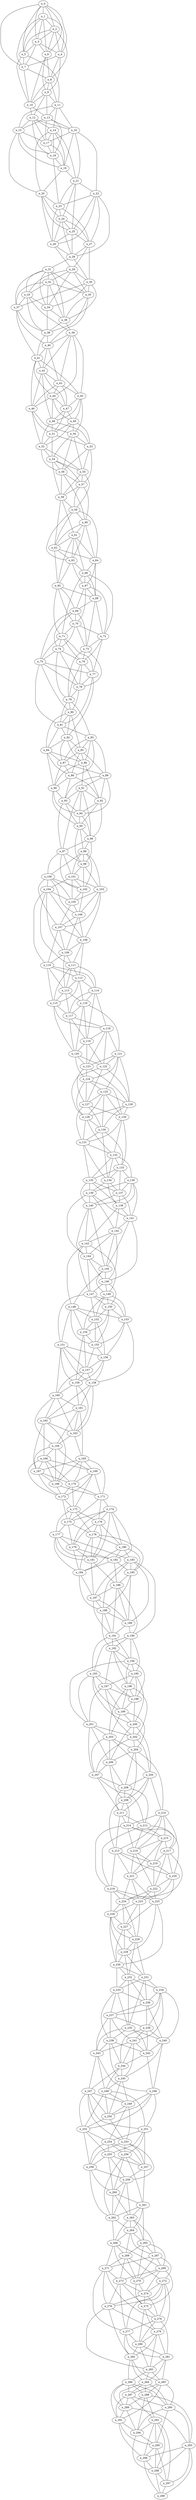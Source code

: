graph grafoBarabasi_300_7  {
n_0;
n_1;
n_2;
n_3;
n_4;
n_5;
n_6;
n_7;
n_8;
n_9;
n_10;
n_11;
n_12;
n_13;
n_14;
n_15;
n_16;
n_17;
n_18;
n_19;
n_20;
n_21;
n_22;
n_23;
n_24;
n_25;
n_26;
n_27;
n_28;
n_29;
n_30;
n_31;
n_32;
n_33;
n_34;
n_35;
n_36;
n_37;
n_38;
n_39;
n_40;
n_41;
n_42;
n_43;
n_44;
n_45;
n_46;
n_47;
n_48;
n_49;
n_50;
n_51;
n_52;
n_53;
n_54;
n_55;
n_56;
n_57;
n_58;
n_59;
n_60;
n_61;
n_62;
n_63;
n_64;
n_65;
n_66;
n_67;
n_68;
n_69;
n_70;
n_71;
n_72;
n_73;
n_74;
n_75;
n_76;
n_77;
n_78;
n_79;
n_80;
n_81;
n_82;
n_83;
n_84;
n_85;
n_86;
n_87;
n_88;
n_89;
n_90;
n_91;
n_92;
n_93;
n_94;
n_95;
n_96;
n_97;
n_98;
n_99;
n_100;
n_101;
n_102;
n_103;
n_104;
n_105;
n_106;
n_107;
n_108;
n_109;
n_110;
n_111;
n_112;
n_113;
n_114;
n_115;
n_116;
n_117;
n_118;
n_119;
n_120;
n_121;
n_122;
n_123;
n_124;
n_125;
n_126;
n_127;
n_128;
n_129;
n_130;
n_131;
n_132;
n_133;
n_134;
n_135;
n_136;
n_137;
n_138;
n_139;
n_140;
n_141;
n_142;
n_143;
n_144;
n_145;
n_146;
n_147;
n_148;
n_149;
n_150;
n_151;
n_152;
n_153;
n_154;
n_155;
n_156;
n_157;
n_158;
n_159;
n_160;
n_161;
n_162;
n_163;
n_164;
n_165;
n_166;
n_167;
n_168;
n_169;
n_170;
n_171;
n_172;
n_173;
n_174;
n_175;
n_176;
n_177;
n_178;
n_179;
n_180;
n_181;
n_182;
n_183;
n_184;
n_185;
n_186;
n_187;
n_188;
n_189;
n_190;
n_191;
n_192;
n_193;
n_194;
n_195;
n_196;
n_197;
n_198;
n_199;
n_200;
n_201;
n_202;
n_203;
n_204;
n_205;
n_206;
n_207;
n_208;
n_209;
n_210;
n_211;
n_212;
n_213;
n_214;
n_215;
n_216;
n_217;
n_218;
n_219;
n_220;
n_221;
n_222;
n_223;
n_224;
n_225;
n_226;
n_227;
n_228;
n_229;
n_230;
n_231;
n_232;
n_233;
n_234;
n_235;
n_236;
n_237;
n_238;
n_239;
n_240;
n_241;
n_242;
n_243;
n_244;
n_245;
n_246;
n_247;
n_248;
n_249;
n_250;
n_251;
n_252;
n_253;
n_254;
n_255;
n_256;
n_257;
n_258;
n_259;
n_260;
n_261;
n_262;
n_263;
n_264;
n_265;
n_266;
n_267;
n_268;
n_269;
n_270;
n_271;
n_272;
n_273;
n_274;
n_275;
n_276;
n_277;
n_278;
n_279;
n_280;
n_281;
n_282;
n_283;
n_284;
n_285;
n_286;
n_287;
n_288;
n_289;
n_290;
n_291;
n_292;
n_293;
n_294;
n_295;
n_296;
n_297;
n_298;
n_299;
n_0 -- n_1;
n_0 -- n_2;
n_0 -- n_3;
n_0 -- n_4;
n_0 -- n_5;
n_0 -- n_6;
n_0 -- n_7;
n_1 -- n_2;
n_1 -- n_3;
n_1 -- n_4;
n_1 -- n_5;
n_1 -- n_6;
n_1 -- n_7;
n_2 -- n_3;
n_2 -- n_4;
n_2 -- n_5;
n_2 -- n_6;
n_2 -- n_8;
n_3 -- n_4;
n_3 -- n_5;
n_3 -- n_6;
n_3 -- n_7;
n_4 -- n_7;
n_4 -- n_8;
n_4 -- n_9;
n_5 -- n_7;
n_5 -- n_10;
n_5 -- n_11;
n_6 -- n_8;
n_6 -- n_9;
n_6 -- n_10;
n_7 -- n_8;
n_7 -- n_10;
n_8 -- n_9;
n_8 -- n_10;
n_8 -- n_11;
n_9 -- n_10;
n_9 -- n_11;
n_9 -- n_12;
n_9 -- n_13;
n_10 -- n_12;
n_10 -- n_13;
n_11 -- n_13;
n_11 -- n_14;
n_11 -- n_15;
n_11 -- n_16;
n_12 -- n_14;
n_12 -- n_15;
n_12 -- n_16;
n_12 -- n_17;
n_12 -- n_18;
n_13 -- n_15;
n_13 -- n_16;
n_13 -- n_17;
n_13 -- n_18;
n_14 -- n_17;
n_14 -- n_18;
n_14 -- n_19;
n_14 -- n_20;
n_14 -- n_21;
n_15 -- n_17;
n_15 -- n_18;
n_15 -- n_19;
n_15 -- n_20;
n_16 -- n_17;
n_16 -- n_19;
n_16 -- n_21;
n_16 -- n_22;
n_17 -- n_18;
n_17 -- n_19;
n_18 -- n_19;
n_18 -- n_23;
n_19 -- n_20;
n_19 -- n_21;
n_20 -- n_23;
n_20 -- n_24;
n_20 -- n_25;
n_20 -- n_26;
n_21 -- n_22;
n_21 -- n_23;
n_21 -- n_24;
n_21 -- n_25;
n_22 -- n_23;
n_22 -- n_25;
n_22 -- n_26;
n_22 -- n_27;
n_22 -- n_28;
n_23 -- n_24;
n_23 -- n_26;
n_23 -- n_27;
n_24 -- n_25;
n_24 -- n_26;
n_24 -- n_27;
n_24 -- n_28;
n_25 -- n_26;
n_25 -- n_27;
n_25 -- n_28;
n_26 -- n_28;
n_26 -- n_29;
n_27 -- n_28;
n_27 -- n_29;
n_27 -- n_30;
n_28 -- n_30;
n_28 -- n_31;
n_29 -- n_30;
n_29 -- n_32;
n_29 -- n_33;
n_29 -- n_34;
n_29 -- n_35;
n_30 -- n_34;
n_30 -- n_35;
n_30 -- n_36;
n_30 -- n_37;
n_31 -- n_32;
n_31 -- n_33;
n_31 -- n_34;
n_31 -- n_35;
n_31 -- n_36;
n_31 -- n_37;
n_32 -- n_33;
n_32 -- n_34;
n_32 -- n_35;
n_32 -- n_36;
n_32 -- n_37;
n_33 -- n_34;
n_33 -- n_37;
n_33 -- n_38;
n_33 -- n_39;
n_34 -- n_36;
n_34 -- n_38;
n_35 -- n_36;
n_35 -- n_38;
n_35 -- n_40;
n_36 -- n_38;
n_36 -- n_39;
n_37 -- n_38;
n_37 -- n_40;
n_37 -- n_41;
n_38 -- n_40;
n_38 -- n_41;
n_39 -- n_40;
n_39 -- n_42;
n_39 -- n_43;
n_39 -- n_44;
n_39 -- n_45;
n_40 -- n_41;
n_40 -- n_42;
n_40 -- n_43;
n_41 -- n_42;
n_41 -- n_44;
n_41 -- n_45;
n_41 -- n_46;
n_42 -- n_43;
n_42 -- n_46;
n_42 -- n_47;
n_42 -- n_48;
n_43 -- n_44;
n_43 -- n_45;
n_43 -- n_46;
n_43 -- n_47;
n_44 -- n_46;
n_44 -- n_47;
n_44 -- n_48;
n_44 -- n_49;
n_45 -- n_47;
n_45 -- n_48;
n_45 -- n_49;
n_45 -- n_50;
n_46 -- n_50;
n_46 -- n_51;
n_46 -- n_52;
n_47 -- n_48;
n_47 -- n_49;
n_47 -- n_51;
n_48 -- n_51;
n_48 -- n_52;
n_48 -- n_53;
n_49 -- n_50;
n_49 -- n_51;
n_49 -- n_52;
n_49 -- n_53;
n_50 -- n_53;
n_50 -- n_54;
n_50 -- n_55;
n_50 -- n_56;
n_51 -- n_52;
n_51 -- n_53;
n_51 -- n_54;
n_52 -- n_54;
n_52 -- n_55;
n_52 -- n_56;
n_53 -- n_55;
n_53 -- n_56;
n_53 -- n_57;
n_54 -- n_55;
n_54 -- n_56;
n_54 -- n_57;
n_54 -- n_58;
n_55 -- n_57;
n_55 -- n_58;
n_55 -- n_59;
n_56 -- n_57;
n_56 -- n_58;
n_56 -- n_60;
n_57 -- n_58;
n_57 -- n_59;
n_57 -- n_60;
n_58 -- n_59;
n_58 -- n_61;
n_58 -- n_62;
n_59 -- n_60;
n_59 -- n_62;
n_59 -- n_63;
n_59 -- n_64;
n_60 -- n_61;
n_60 -- n_62;
n_60 -- n_63;
n_60 -- n_64;
n_61 -- n_62;
n_61 -- n_63;
n_61 -- n_64;
n_61 -- n_65;
n_61 -- n_66;
n_62 -- n_63;
n_62 -- n_64;
n_62 -- n_65;
n_63 -- n_65;
n_63 -- n_66;
n_63 -- n_67;
n_64 -- n_66;
n_64 -- n_67;
n_64 -- n_68;
n_65 -- n_68;
n_65 -- n_69;
n_65 -- n_70;
n_65 -- n_71;
n_66 -- n_67;
n_66 -- n_68;
n_66 -- n_71;
n_66 -- n_72;
n_67 -- n_68;
n_67 -- n_69;
n_67 -- n_70;
n_67 -- n_72;
n_68 -- n_69;
n_68 -- n_72;
n_68 -- n_73;
n_69 -- n_70;
n_69 -- n_73;
n_69 -- n_74;
n_69 -- n_75;
n_70 -- n_71;
n_70 -- n_72;
n_70 -- n_73;
n_70 -- n_74;
n_71 -- n_74;
n_71 -- n_75;
n_71 -- n_76;
n_71 -- n_77;
n_72 -- n_73;
n_72 -- n_76;
n_72 -- n_77;
n_73 -- n_76;
n_73 -- n_78;
n_73 -- n_79;
n_74 -- n_75;
n_74 -- n_76;
n_74 -- n_78;
n_74 -- n_79;
n_75 -- n_77;
n_75 -- n_78;
n_75 -- n_80;
n_75 -- n_81;
n_76 -- n_77;
n_76 -- n_78;
n_76 -- n_79;
n_77 -- n_78;
n_77 -- n_81;
n_77 -- n_82;
n_78 -- n_79;
n_78 -- n_80;
n_79 -- n_80;
n_79 -- n_81;
n_79 -- n_83;
n_80 -- n_81;
n_80 -- n_82;
n_80 -- n_84;
n_80 -- n_85;
n_81 -- n_82;
n_81 -- n_83;
n_81 -- n_84;
n_82 -- n_84;
n_82 -- n_85;
n_82 -- n_86;
n_82 -- n_87;
n_83 -- n_85;
n_83 -- n_86;
n_83 -- n_87;
n_83 -- n_88;
n_83 -- n_89;
n_84 -- n_86;
n_84 -- n_87;
n_84 -- n_88;
n_84 -- n_90;
n_85 -- n_86;
n_85 -- n_87;
n_85 -- n_88;
n_85 -- n_89;
n_86 -- n_90;
n_86 -- n_91;
n_86 -- n_92;
n_87 -- n_88;
n_87 -- n_89;
n_87 -- n_90;
n_88 -- n_90;
n_88 -- n_92;
n_88 -- n_93;
n_89 -- n_91;
n_89 -- n_92;
n_89 -- n_93;
n_89 -- n_94;
n_90 -- n_93;
n_90 -- n_94;
n_90 -- n_95;
n_91 -- n_92;
n_91 -- n_93;
n_91 -- n_94;
n_91 -- n_96;
n_91 -- n_97;
n_92 -- n_94;
n_92 -- n_95;
n_92 -- n_96;
n_93 -- n_94;
n_93 -- n_95;
n_93 -- n_97;
n_94 -- n_95;
n_94 -- n_96;
n_95 -- n_96;
n_95 -- n_98;
n_95 -- n_99;
n_96 -- n_97;
n_96 -- n_98;
n_96 -- n_99;
n_97 -- n_99;
n_97 -- n_100;
n_97 -- n_101;
n_97 -- n_102;
n_98 -- n_99;
n_98 -- n_100;
n_98 -- n_101;
n_98 -- n_102;
n_98 -- n_103;
n_99 -- n_101;
n_99 -- n_102;
n_99 -- n_103;
n_100 -- n_102;
n_100 -- n_104;
n_100 -- n_105;
n_100 -- n_106;
n_100 -- n_107;
n_101 -- n_102;
n_101 -- n_103;
n_101 -- n_104;
n_101 -- n_105;
n_102 -- n_105;
n_102 -- n_106;
n_103 -- n_105;
n_103 -- n_106;
n_103 -- n_107;
n_103 -- n_108;
n_104 -- n_105;
n_104 -- n_108;
n_104 -- n_109;
n_104 -- n_110;
n_104 -- n_111;
n_105 -- n_106;
n_105 -- n_107;
n_106 -- n_107;
n_106 -- n_108;
n_106 -- n_109;
n_107 -- n_108;
n_107 -- n_109;
n_107 -- n_110;
n_108 -- n_109;
n_108 -- n_111;
n_108 -- n_112;
n_109 -- n_110;
n_109 -- n_111;
n_109 -- n_113;
n_110 -- n_112;
n_110 -- n_113;
n_110 -- n_114;
n_110 -- n_115;
n_111 -- n_112;
n_111 -- n_113;
n_111 -- n_114;
n_111 -- n_115;
n_112 -- n_113;
n_112 -- n_114;
n_112 -- n_115;
n_112 -- n_116;
n_113 -- n_115;
n_113 -- n_116;
n_113 -- n_117;
n_114 -- n_116;
n_114 -- n_117;
n_114 -- n_118;
n_114 -- n_119;
n_115 -- n_117;
n_115 -- n_118;
n_115 -- n_120;
n_116 -- n_117;
n_116 -- n_119;
n_116 -- n_120;
n_116 -- n_121;
n_117 -- n_118;
n_117 -- n_119;
n_117 -- n_120;
n_118 -- n_119;
n_118 -- n_121;
n_118 -- n_122;
n_118 -- n_123;
n_119 -- n_120;
n_119 -- n_122;
n_119 -- n_123;
n_120 -- n_122;
n_120 -- n_123;
n_120 -- n_124;
n_121 -- n_122;
n_121 -- n_123;
n_121 -- n_124;
n_121 -- n_125;
n_121 -- n_126;
n_122 -- n_126;
n_122 -- n_127;
n_122 -- n_128;
n_123 -- n_124;
n_123 -- n_126;
n_123 -- n_127;
n_124 -- n_125;
n_124 -- n_127;
n_124 -- n_128;
n_124 -- n_129;
n_125 -- n_126;
n_125 -- n_127;
n_125 -- n_128;
n_125 -- n_129;
n_125 -- n_130;
n_126 -- n_128;
n_126 -- n_129;
n_126 -- n_130;
n_127 -- n_129;
n_127 -- n_130;
n_127 -- n_131;
n_128 -- n_130;
n_128 -- n_131;
n_128 -- n_132;
n_129 -- n_131;
n_129 -- n_132;
n_129 -- n_133;
n_130 -- n_131;
n_130 -- n_133;
n_130 -- n_134;
n_131 -- n_132;
n_131 -- n_134;
n_131 -- n_135;
n_132 -- n_133;
n_132 -- n_134;
n_132 -- n_135;
n_132 -- n_136;
n_133 -- n_134;
n_133 -- n_135;
n_133 -- n_136;
n_133 -- n_137;
n_134 -- n_137;
n_134 -- n_138;
n_134 -- n_139;
n_135 -- n_137;
n_135 -- n_138;
n_135 -- n_139;
n_135 -- n_140;
n_136 -- n_137;
n_136 -- n_138;
n_136 -- n_139;
n_136 -- n_140;
n_136 -- n_141;
n_137 -- n_138;
n_137 -- n_140;
n_137 -- n_141;
n_138 -- n_141;
n_138 -- n_142;
n_138 -- n_143;
n_139 -- n_140;
n_139 -- n_141;
n_139 -- n_142;
n_139 -- n_144;
n_140 -- n_143;
n_140 -- n_144;
n_140 -- n_145;
n_141 -- n_142;
n_141 -- n_145;
n_141 -- n_146;
n_142 -- n_143;
n_142 -- n_144;
n_142 -- n_145;
n_142 -- n_146;
n_143 -- n_144;
n_143 -- n_147;
n_143 -- n_148;
n_143 -- n_149;
n_144 -- n_145;
n_144 -- n_146;
n_144 -- n_147;
n_145 -- n_146;
n_145 -- n_148;
n_145 -- n_149;
n_146 -- n_147;
n_146 -- n_149;
n_146 -- n_150;
n_147 -- n_150;
n_147 -- n_151;
n_147 -- n_152;
n_147 -- n_153;
n_148 -- n_151;
n_148 -- n_152;
n_148 -- n_153;
n_148 -- n_154;
n_148 -- n_155;
n_149 -- n_150;
n_149 -- n_152;
n_149 -- n_153;
n_149 -- n_154;
n_150 -- n_152;
n_150 -- n_153;
n_150 -- n_154;
n_150 -- n_155;
n_151 -- n_156;
n_151 -- n_157;
n_151 -- n_158;
n_151 -- n_159;
n_151 -- n_160;
n_152 -- n_154;
n_152 -- n_155;
n_152 -- n_156;
n_153 -- n_155;
n_153 -- n_156;
n_153 -- n_158;
n_154 -- n_155;
n_154 -- n_157;
n_154 -- n_159;
n_155 -- n_156;
n_155 -- n_157;
n_156 -- n_157;
n_156 -- n_158;
n_156 -- n_159;
n_157 -- n_158;
n_157 -- n_159;
n_157 -- n_160;
n_158 -- n_161;
n_158 -- n_162;
n_158 -- n_163;
n_159 -- n_160;
n_159 -- n_161;
n_159 -- n_163;
n_160 -- n_161;
n_160 -- n_162;
n_160 -- n_163;
n_160 -- n_164;
n_161 -- n_162;
n_161 -- n_163;
n_161 -- n_164;
n_161 -- n_165;
n_162 -- n_163;
n_162 -- n_166;
n_162 -- n_167;
n_162 -- n_168;
n_163 -- n_164;
n_163 -- n_165;
n_164 -- n_166;
n_164 -- n_167;
n_164 -- n_168;
n_164 -- n_169;
n_165 -- n_167;
n_165 -- n_168;
n_165 -- n_169;
n_165 -- n_170;
n_165 -- n_171;
n_166 -- n_167;
n_166 -- n_168;
n_166 -- n_169;
n_166 -- n_170;
n_166 -- n_172;
n_167 -- n_168;
n_167 -- n_170;
n_167 -- n_172;
n_168 -- n_171;
n_168 -- n_172;
n_169 -- n_170;
n_169 -- n_171;
n_169 -- n_172;
n_169 -- n_173;
n_170 -- n_171;
n_170 -- n_172;
n_170 -- n_173;
n_171 -- n_174;
n_171 -- n_175;
n_171 -- n_176;
n_172 -- n_173;
n_172 -- n_175;
n_173 -- n_175;
n_173 -- n_176;
n_173 -- n_177;
n_173 -- n_178;
n_174 -- n_175;
n_174 -- n_176;
n_174 -- n_179;
n_174 -- n_180;
n_174 -- n_181;
n_174 -- n_182;
n_175 -- n_177;
n_175 -- n_178;
n_175 -- n_179;
n_176 -- n_178;
n_176 -- n_179;
n_176 -- n_180;
n_176 -- n_181;
n_177 -- n_179;
n_177 -- n_181;
n_177 -- n_182;
n_177 -- n_183;
n_177 -- n_184;
n_178 -- n_180;
n_178 -- n_181;
n_178 -- n_184;
n_178 -- n_185;
n_179 -- n_181;
n_179 -- n_182;
n_179 -- n_184;
n_180 -- n_182;
n_180 -- n_183;
n_180 -- n_184;
n_180 -- n_185;
n_181 -- n_186;
n_181 -- n_187;
n_182 -- n_184;
n_182 -- n_185;
n_182 -- n_186;
n_183 -- n_185;
n_183 -- n_187;
n_183 -- n_188;
n_183 -- n_189;
n_183 -- n_190;
n_184 -- n_187;
n_184 -- n_188;
n_185 -- n_186;
n_185 -- n_188;
n_185 -- n_189;
n_186 -- n_187;
n_186 -- n_189;
n_186 -- n_190;
n_186 -- n_191;
n_187 -- n_188;
n_187 -- n_189;
n_187 -- n_191;
n_188 -- n_189;
n_188 -- n_191;
n_188 -- n_192;
n_189 -- n_190;
n_189 -- n_191;
n_190 -- n_192;
n_190 -- n_193;
n_190 -- n_194;
n_190 -- n_195;
n_191 -- n_192;
n_191 -- n_193;
n_191 -- n_194;
n_192 -- n_194;
n_192 -- n_195;
n_192 -- n_196;
n_192 -- n_197;
n_193 -- n_197;
n_193 -- n_198;
n_193 -- n_199;
n_193 -- n_200;
n_193 -- n_201;
n_194 -- n_195;
n_194 -- n_196;
n_194 -- n_198;
n_194 -- n_201;
n_195 -- n_196;
n_195 -- n_197;
n_195 -- n_198;
n_195 -- n_200;
n_196 -- n_198;
n_196 -- n_199;
n_196 -- n_202;
n_196 -- n_203;
n_197 -- n_198;
n_197 -- n_199;
n_197 -- n_201;
n_197 -- n_202;
n_198 -- n_199;
n_198 -- n_200;
n_199 -- n_200;
n_199 -- n_203;
n_199 -- n_204;
n_200 -- n_202;
n_200 -- n_205;
n_200 -- n_206;
n_201 -- n_202;
n_201 -- n_203;
n_201 -- n_206;
n_201 -- n_207;
n_202 -- n_204;
n_202 -- n_205;
n_202 -- n_207;
n_203 -- n_204;
n_203 -- n_205;
n_203 -- n_206;
n_203 -- n_207;
n_204 -- n_206;
n_204 -- n_208;
n_204 -- n_209;
n_204 -- n_210;
n_205 -- n_208;
n_205 -- n_209;
n_205 -- n_210;
n_205 -- n_211;
n_206 -- n_207;
n_206 -- n_208;
n_206 -- n_209;
n_207 -- n_208;
n_207 -- n_211;
n_207 -- n_212;
n_208 -- n_209;
n_208 -- n_211;
n_208 -- n_212;
n_209 -- n_211;
n_209 -- n_213;
n_209 -- n_214;
n_210 -- n_213;
n_210 -- n_214;
n_210 -- n_215;
n_210 -- n_216;
n_210 -- n_217;
n_211 -- n_212;
n_211 -- n_213;
n_211 -- n_214;
n_212 -- n_215;
n_212 -- n_216;
n_212 -- n_217;
n_212 -- n_218;
n_213 -- n_218;
n_213 -- n_219;
n_213 -- n_220;
n_213 -- n_221;
n_214 -- n_215;
n_214 -- n_216;
n_214 -- n_218;
n_214 -- n_220;
n_215 -- n_216;
n_215 -- n_217;
n_215 -- n_219;
n_215 -- n_221;
n_216 -- n_219;
n_216 -- n_221;
n_216 -- n_222;
n_217 -- n_219;
n_217 -- n_220;
n_217 -- n_222;
n_217 -- n_223;
n_218 -- n_223;
n_218 -- n_224;
n_218 -- n_225;
n_218 -- n_226;
n_219 -- n_220;
n_219 -- n_221;
n_219 -- n_222;
n_220 -- n_222;
n_220 -- n_224;
n_220 -- n_225;
n_221 -- n_223;
n_221 -- n_224;
n_221 -- n_225;
n_222 -- n_223;
n_222 -- n_224;
n_222 -- n_225;
n_223 -- n_226;
n_223 -- n_227;
n_223 -- n_228;
n_224 -- n_226;
n_224 -- n_227;
n_224 -- n_228;
n_225 -- n_227;
n_225 -- n_229;
n_225 -- n_230;
n_226 -- n_227;
n_226 -- n_228;
n_226 -- n_229;
n_226 -- n_230;
n_227 -- n_228;
n_227 -- n_229;
n_227 -- n_230;
n_228 -- n_229;
n_228 -- n_231;
n_228 -- n_232;
n_229 -- n_230;
n_229 -- n_231;
n_229 -- n_232;
n_230 -- n_231;
n_230 -- n_232;
n_230 -- n_233;
n_231 -- n_233;
n_231 -- n_234;
n_231 -- n_235;
n_231 -- n_236;
n_232 -- n_233;
n_232 -- n_234;
n_232 -- n_235;
n_232 -- n_236;
n_233 -- n_235;
n_233 -- n_236;
n_233 -- n_237;
n_233 -- n_238;
n_234 -- n_236;
n_234 -- n_237;
n_234 -- n_239;
n_234 -- n_240;
n_234 -- n_241;
n_235 -- n_238;
n_235 -- n_240;
n_235 -- n_242;
n_235 -- n_243;
n_236 -- n_237;
n_236 -- n_239;
n_236 -- n_240;
n_237 -- n_238;
n_237 -- n_239;
n_237 -- n_241;
n_237 -- n_243;
n_238 -- n_242;
n_238 -- n_243;
n_238 -- n_244;
n_238 -- n_245;
n_239 -- n_240;
n_239 -- n_241;
n_239 -- n_242;
n_239 -- n_244;
n_240 -- n_242;
n_240 -- n_245;
n_240 -- n_246;
n_241 -- n_242;
n_241 -- n_243;
n_241 -- n_244;
n_241 -- n_245;
n_242 -- n_244;
n_242 -- n_246;
n_243 -- n_246;
n_243 -- n_247;
n_243 -- n_248;
n_244 -- n_245;
n_244 -- n_247;
n_244 -- n_248;
n_245 -- n_248;
n_245 -- n_249;
n_245 -- n_250;
n_246 -- n_249;
n_246 -- n_250;
n_246 -- n_251;
n_246 -- n_252;
n_247 -- n_249;
n_247 -- n_250;
n_247 -- n_251;
n_247 -- n_252;
n_247 -- n_253;
n_248 -- n_249;
n_248 -- n_250;
n_248 -- n_251;
n_248 -- n_252;
n_249 -- n_250;
n_249 -- n_253;
n_249 -- n_254;
n_250 -- n_252;
n_250 -- n_253;
n_251 -- n_254;
n_251 -- n_255;
n_251 -- n_256;
n_251 -- n_257;
n_252 -- n_254;
n_252 -- n_255;
n_252 -- n_258;
n_253 -- n_256;
n_253 -- n_257;
n_253 -- n_258;
n_253 -- n_259;
n_254 -- n_255;
n_254 -- n_256;
n_254 -- n_257;
n_254 -- n_258;
n_255 -- n_257;
n_255 -- n_258;
n_255 -- n_259;
n_255 -- n_260;
n_256 -- n_257;
n_256 -- n_260;
n_256 -- n_261;
n_256 -- n_262;
n_257 -- n_259;
n_257 -- n_261;
n_258 -- n_259;
n_258 -- n_260;
n_258 -- n_262;
n_259 -- n_260;
n_259 -- n_262;
n_259 -- n_263;
n_260 -- n_261;
n_260 -- n_262;
n_260 -- n_263;
n_261 -- n_262;
n_261 -- n_263;
n_261 -- n_264;
n_261 -- n_265;
n_262 -- n_264;
n_262 -- n_266;
n_263 -- n_264;
n_263 -- n_265;
n_263 -- n_266;
n_263 -- n_267;
n_264 -- n_265;
n_264 -- n_266;
n_264 -- n_267;
n_264 -- n_268;
n_265 -- n_267;
n_265 -- n_268;
n_265 -- n_269;
n_265 -- n_270;
n_266 -- n_268;
n_266 -- n_269;
n_266 -- n_270;
n_266 -- n_271;
n_267 -- n_269;
n_267 -- n_270;
n_267 -- n_271;
n_267 -- n_272;
n_268 -- n_270;
n_268 -- n_271;
n_268 -- n_272;
n_268 -- n_273;
n_269 -- n_270;
n_269 -- n_273;
n_269 -- n_274;
n_269 -- n_275;
n_270 -- n_274;
n_270 -- n_275;
n_271 -- n_273;
n_271 -- n_276;
n_271 -- n_277;
n_271 -- n_278;
n_272 -- n_274;
n_272 -- n_276;
n_272 -- n_277;
n_272 -- n_278;
n_272 -- n_279;
n_273 -- n_274;
n_273 -- n_275;
n_273 -- n_277;
n_273 -- n_278;
n_274 -- n_275;
n_274 -- n_276;
n_274 -- n_278;
n_275 -- n_276;
n_275 -- n_279;
n_275 -- n_280;
n_276 -- n_277;
n_276 -- n_280;
n_276 -- n_281;
n_277 -- n_280;
n_277 -- n_281;
n_277 -- n_282;
n_278 -- n_279;
n_278 -- n_282;
n_278 -- n_283;
n_279 -- n_280;
n_279 -- n_281;
n_279 -- n_282;
n_279 -- n_283;
n_280 -- n_281;
n_280 -- n_282;
n_280 -- n_283;
n_281 -- n_283;
n_281 -- n_284;
n_281 -- n_285;
n_282 -- n_284;
n_282 -- n_285;
n_282 -- n_286;
n_283 -- n_284;
n_283 -- n_285;
n_283 -- n_286;
n_284 -- n_287;
n_284 -- n_288;
n_284 -- n_289;
n_284 -- n_290;
n_285 -- n_287;
n_285 -- n_288;
n_285 -- n_290;
n_285 -- n_291;
n_286 -- n_287;
n_286 -- n_288;
n_286 -- n_289;
n_286 -- n_290;
n_286 -- n_291;
n_287 -- n_289;
n_287 -- n_290;
n_287 -- n_291;
n_287 -- n_292;
n_288 -- n_289;
n_288 -- n_292;
n_288 -- n_293;
n_288 -- n_294;
n_289 -- n_291;
n_289 -- n_293;
n_289 -- n_294;
n_290 -- n_293;
n_290 -- n_294;
n_290 -- n_295;
n_291 -- n_294;
n_291 -- n_295;
n_291 -- n_296;
n_292 -- n_294;
n_292 -- n_295;
n_292 -- n_296;
n_292 -- n_297;
n_292 -- n_298;
n_293 -- n_296;
n_293 -- n_297;
n_293 -- n_298;
n_293 -- n_299;
n_294 -- n_295;
n_294 -- n_298;
n_295 -- n_296;
n_295 -- n_297;
n_295 -- n_298;
n_296 -- n_298;
n_297 -- n_299;
n_298 -- n_297;
n_298 -- n_299;
n_299 -- n_296;
}